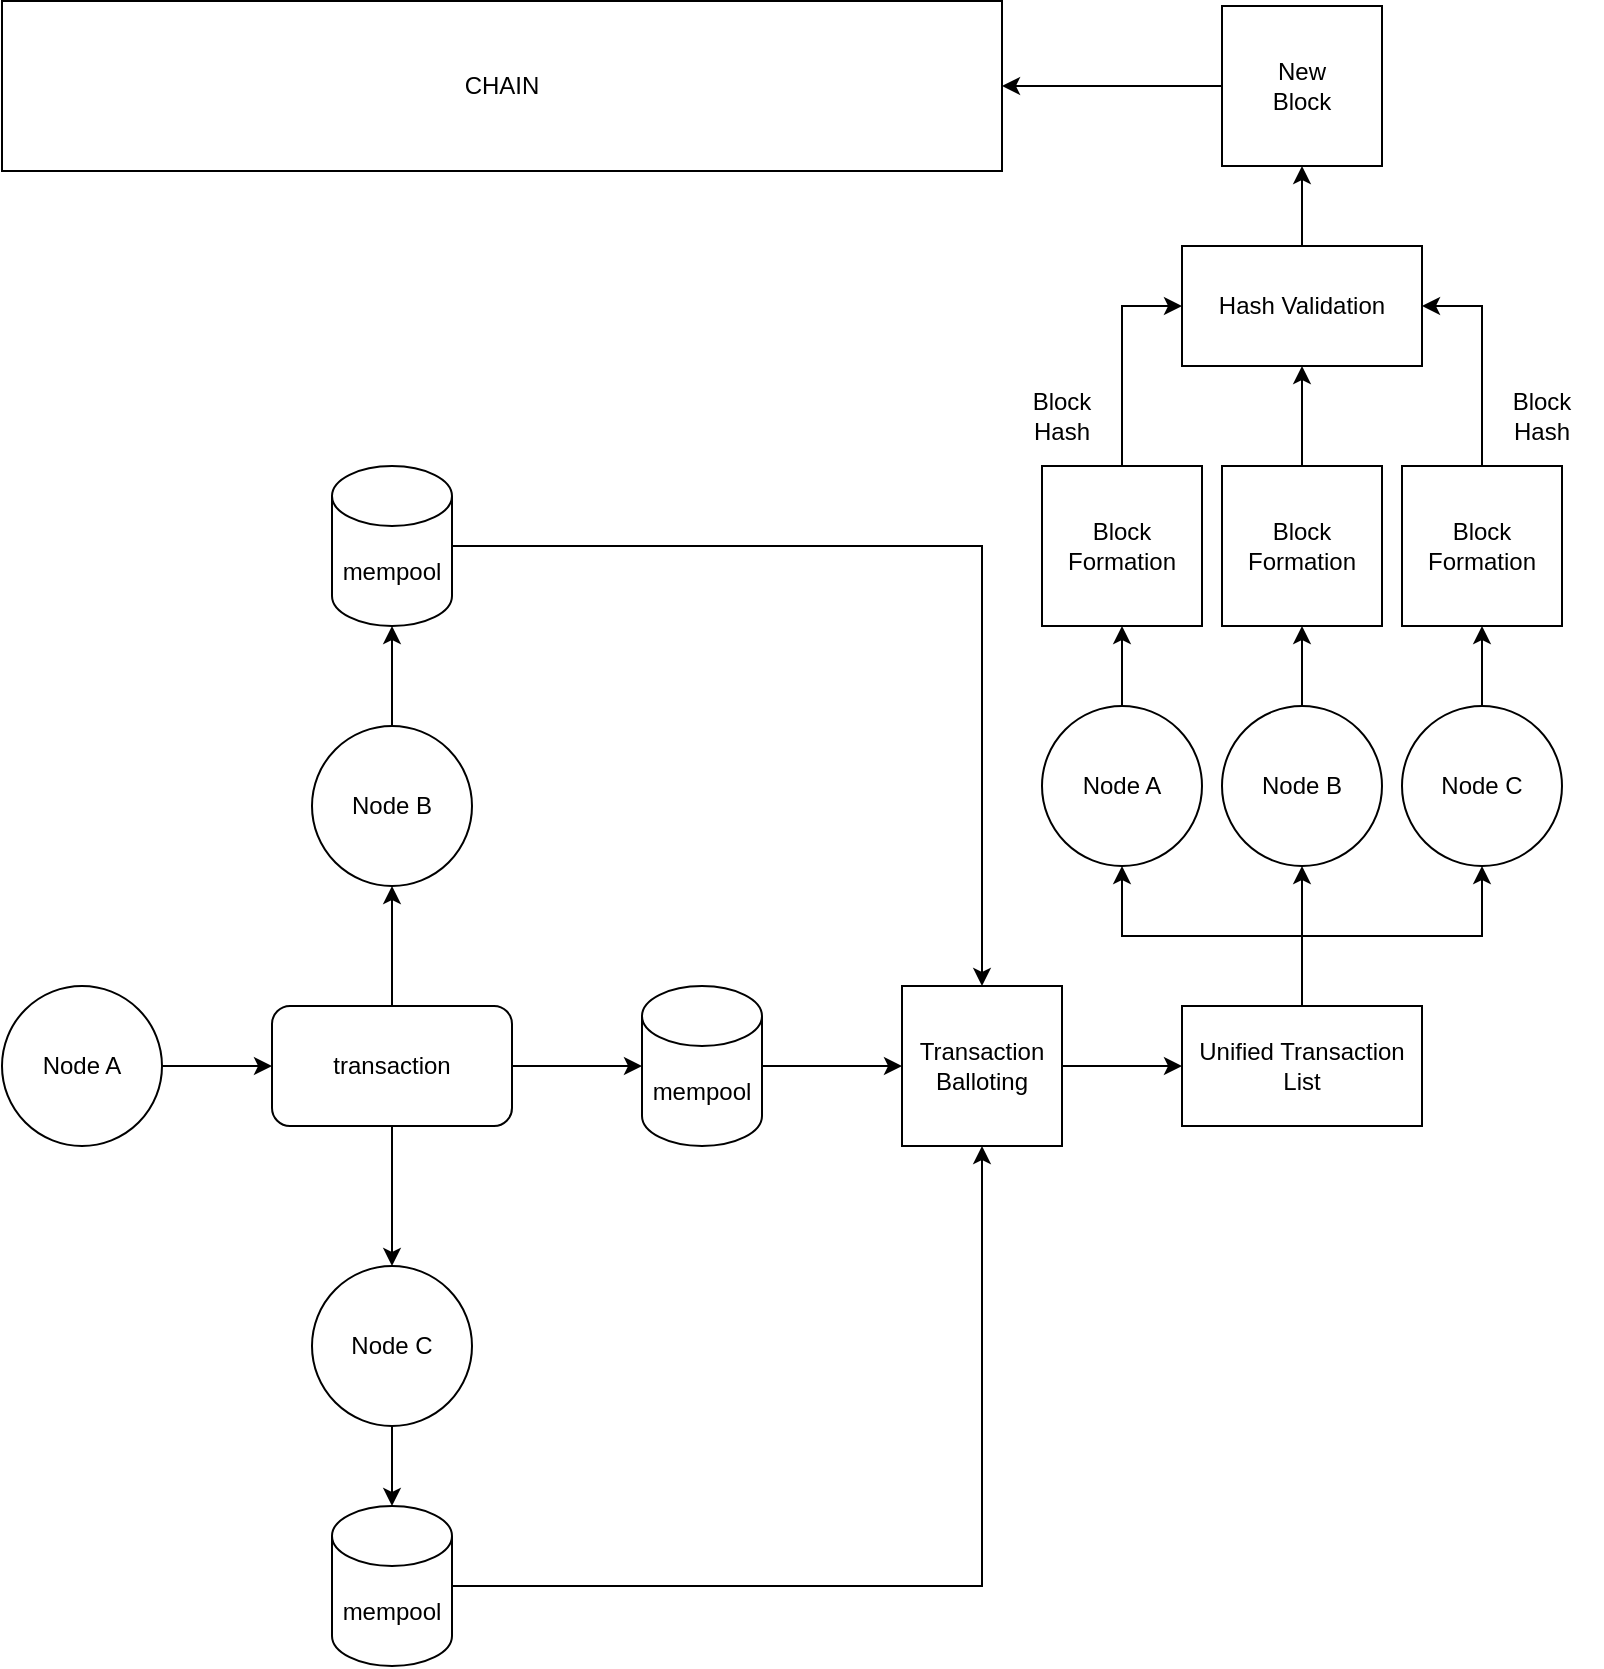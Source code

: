 <mxfile version="22.1.3" type="github">
  <diagram name="Page-1" id="N6Al-tnPbuuCqfEhSpLr">
    <mxGraphModel dx="1588" dy="824" grid="1" gridSize="10" guides="1" tooltips="1" connect="1" arrows="1" fold="1" page="1" pageScale="1" pageWidth="850" pageHeight="1100" math="0" shadow="0">
      <root>
        <mxCell id="0" />
        <mxCell id="1" parent="0" />
        <mxCell id="dOHfjajs9Sj8GZZzcKHE-3" style="edgeStyle=orthogonalEdgeStyle;rounded=0;orthogonalLoop=1;jettySize=auto;html=1;" edge="1" parent="1" source="dOHfjajs9Sj8GZZzcKHE-1" target="dOHfjajs9Sj8GZZzcKHE-2">
          <mxGeometry relative="1" as="geometry" />
        </mxCell>
        <mxCell id="dOHfjajs9Sj8GZZzcKHE-1" value="Node A" style="ellipse;whiteSpace=wrap;html=1;aspect=fixed;" vertex="1" parent="1">
          <mxGeometry x="30" y="625" width="80" height="80" as="geometry" />
        </mxCell>
        <mxCell id="dOHfjajs9Sj8GZZzcKHE-7" style="edgeStyle=orthogonalEdgeStyle;rounded=0;orthogonalLoop=1;jettySize=auto;html=1;entryX=0.5;entryY=1;entryDx=0;entryDy=0;" edge="1" parent="1" source="dOHfjajs9Sj8GZZzcKHE-2" target="dOHfjajs9Sj8GZZzcKHE-4">
          <mxGeometry relative="1" as="geometry" />
        </mxCell>
        <mxCell id="dOHfjajs9Sj8GZZzcKHE-9" style="edgeStyle=orthogonalEdgeStyle;rounded=0;orthogonalLoop=1;jettySize=auto;html=1;entryX=0.5;entryY=0;entryDx=0;entryDy=0;" edge="1" parent="1" source="dOHfjajs9Sj8GZZzcKHE-2" target="dOHfjajs9Sj8GZZzcKHE-8">
          <mxGeometry relative="1" as="geometry" />
        </mxCell>
        <mxCell id="dOHfjajs9Sj8GZZzcKHE-2" value="transaction" style="rounded=1;whiteSpace=wrap;html=1;" vertex="1" parent="1">
          <mxGeometry x="165" y="635" width="120" height="60" as="geometry" />
        </mxCell>
        <mxCell id="dOHfjajs9Sj8GZZzcKHE-11" value="" style="edgeStyle=orthogonalEdgeStyle;rounded=0;orthogonalLoop=1;jettySize=auto;html=1;" edge="1" parent="1" source="dOHfjajs9Sj8GZZzcKHE-4" target="dOHfjajs9Sj8GZZzcKHE-10">
          <mxGeometry relative="1" as="geometry" />
        </mxCell>
        <mxCell id="dOHfjajs9Sj8GZZzcKHE-4" value="Node B" style="ellipse;whiteSpace=wrap;html=1;aspect=fixed;" vertex="1" parent="1">
          <mxGeometry x="185" y="495" width="80" height="80" as="geometry" />
        </mxCell>
        <mxCell id="dOHfjajs9Sj8GZZzcKHE-16" value="" style="edgeStyle=orthogonalEdgeStyle;rounded=0;orthogonalLoop=1;jettySize=auto;html=1;" edge="1" parent="1" source="dOHfjajs9Sj8GZZzcKHE-5" target="dOHfjajs9Sj8GZZzcKHE-14">
          <mxGeometry relative="1" as="geometry" />
        </mxCell>
        <mxCell id="dOHfjajs9Sj8GZZzcKHE-5" value="mempool" style="shape=cylinder3;whiteSpace=wrap;html=1;boundedLbl=1;backgroundOutline=1;size=15;" vertex="1" parent="1">
          <mxGeometry x="350" y="625" width="60" height="80" as="geometry" />
        </mxCell>
        <mxCell id="dOHfjajs9Sj8GZZzcKHE-6" style="edgeStyle=orthogonalEdgeStyle;rounded=0;orthogonalLoop=1;jettySize=auto;html=1;entryX=0;entryY=0.5;entryDx=0;entryDy=0;entryPerimeter=0;" edge="1" parent="1" source="dOHfjajs9Sj8GZZzcKHE-2" target="dOHfjajs9Sj8GZZzcKHE-5">
          <mxGeometry relative="1" as="geometry" />
        </mxCell>
        <mxCell id="dOHfjajs9Sj8GZZzcKHE-13" value="" style="edgeStyle=orthogonalEdgeStyle;rounded=0;orthogonalLoop=1;jettySize=auto;html=1;" edge="1" parent="1" source="dOHfjajs9Sj8GZZzcKHE-8" target="dOHfjajs9Sj8GZZzcKHE-12">
          <mxGeometry relative="1" as="geometry" />
        </mxCell>
        <mxCell id="dOHfjajs9Sj8GZZzcKHE-8" value="Node C" style="ellipse;whiteSpace=wrap;html=1;aspect=fixed;" vertex="1" parent="1">
          <mxGeometry x="185" y="765" width="80" height="80" as="geometry" />
        </mxCell>
        <mxCell id="dOHfjajs9Sj8GZZzcKHE-15" style="edgeStyle=orthogonalEdgeStyle;rounded=0;orthogonalLoop=1;jettySize=auto;html=1;" edge="1" parent="1" source="dOHfjajs9Sj8GZZzcKHE-10" target="dOHfjajs9Sj8GZZzcKHE-14">
          <mxGeometry relative="1" as="geometry" />
        </mxCell>
        <mxCell id="dOHfjajs9Sj8GZZzcKHE-10" value="mempool" style="shape=cylinder3;whiteSpace=wrap;html=1;boundedLbl=1;backgroundOutline=1;size=15;" vertex="1" parent="1">
          <mxGeometry x="195" y="365" width="60" height="80" as="geometry" />
        </mxCell>
        <mxCell id="dOHfjajs9Sj8GZZzcKHE-17" style="edgeStyle=orthogonalEdgeStyle;rounded=0;orthogonalLoop=1;jettySize=auto;html=1;entryX=0.5;entryY=1;entryDx=0;entryDy=0;" edge="1" parent="1" source="dOHfjajs9Sj8GZZzcKHE-12" target="dOHfjajs9Sj8GZZzcKHE-14">
          <mxGeometry relative="1" as="geometry" />
        </mxCell>
        <mxCell id="dOHfjajs9Sj8GZZzcKHE-12" value="mempool" style="shape=cylinder3;whiteSpace=wrap;html=1;boundedLbl=1;backgroundOutline=1;size=15;" vertex="1" parent="1">
          <mxGeometry x="195" y="885" width="60" height="80" as="geometry" />
        </mxCell>
        <mxCell id="dOHfjajs9Sj8GZZzcKHE-19" value="" style="edgeStyle=orthogonalEdgeStyle;rounded=0;orthogonalLoop=1;jettySize=auto;html=1;" edge="1" parent="1" source="dOHfjajs9Sj8GZZzcKHE-14" target="dOHfjajs9Sj8GZZzcKHE-18">
          <mxGeometry relative="1" as="geometry" />
        </mxCell>
        <mxCell id="dOHfjajs9Sj8GZZzcKHE-14" value="&lt;div&gt;Transaction Balloting&lt;/div&gt;" style="whiteSpace=wrap;html=1;aspect=fixed;" vertex="1" parent="1">
          <mxGeometry x="480" y="625" width="80" height="80" as="geometry" />
        </mxCell>
        <mxCell id="dOHfjajs9Sj8GZZzcKHE-27" style="edgeStyle=orthogonalEdgeStyle;rounded=0;orthogonalLoop=1;jettySize=auto;html=1;entryX=0.5;entryY=1;entryDx=0;entryDy=0;" edge="1" parent="1" source="dOHfjajs9Sj8GZZzcKHE-18" target="dOHfjajs9Sj8GZZzcKHE-20">
          <mxGeometry relative="1" as="geometry" />
        </mxCell>
        <mxCell id="dOHfjajs9Sj8GZZzcKHE-28" style="edgeStyle=orthogonalEdgeStyle;rounded=0;orthogonalLoop=1;jettySize=auto;html=1;entryX=0.5;entryY=1;entryDx=0;entryDy=0;" edge="1" parent="1" source="dOHfjajs9Sj8GZZzcKHE-18" target="dOHfjajs9Sj8GZZzcKHE-22">
          <mxGeometry relative="1" as="geometry" />
        </mxCell>
        <mxCell id="dOHfjajs9Sj8GZZzcKHE-29" style="edgeStyle=orthogonalEdgeStyle;rounded=0;orthogonalLoop=1;jettySize=auto;html=1;entryX=0.5;entryY=1;entryDx=0;entryDy=0;" edge="1" parent="1" source="dOHfjajs9Sj8GZZzcKHE-18" target="dOHfjajs9Sj8GZZzcKHE-21">
          <mxGeometry relative="1" as="geometry" />
        </mxCell>
        <mxCell id="dOHfjajs9Sj8GZZzcKHE-18" value="Unified Transaction&lt;br&gt;List" style="whiteSpace=wrap;html=1;" vertex="1" parent="1">
          <mxGeometry x="620" y="635" width="120" height="60" as="geometry" />
        </mxCell>
        <mxCell id="dOHfjajs9Sj8GZZzcKHE-31" value="" style="edgeStyle=orthogonalEdgeStyle;rounded=0;orthogonalLoop=1;jettySize=auto;html=1;" edge="1" parent="1" source="dOHfjajs9Sj8GZZzcKHE-20" target="dOHfjajs9Sj8GZZzcKHE-30">
          <mxGeometry relative="1" as="geometry" />
        </mxCell>
        <mxCell id="dOHfjajs9Sj8GZZzcKHE-20" value="Node A" style="ellipse;whiteSpace=wrap;html=1;aspect=fixed;" vertex="1" parent="1">
          <mxGeometry x="550" y="485" width="80" height="80" as="geometry" />
        </mxCell>
        <mxCell id="dOHfjajs9Sj8GZZzcKHE-35" value="" style="edgeStyle=orthogonalEdgeStyle;rounded=0;orthogonalLoop=1;jettySize=auto;html=1;" edge="1" parent="1" source="dOHfjajs9Sj8GZZzcKHE-21" target="dOHfjajs9Sj8GZZzcKHE-34">
          <mxGeometry relative="1" as="geometry" />
        </mxCell>
        <mxCell id="dOHfjajs9Sj8GZZzcKHE-21" value="Node C" style="ellipse;whiteSpace=wrap;html=1;aspect=fixed;" vertex="1" parent="1">
          <mxGeometry x="730" y="485" width="80" height="80" as="geometry" />
        </mxCell>
        <mxCell id="dOHfjajs9Sj8GZZzcKHE-33" value="" style="edgeStyle=orthogonalEdgeStyle;rounded=0;orthogonalLoop=1;jettySize=auto;html=1;" edge="1" parent="1" source="dOHfjajs9Sj8GZZzcKHE-22" target="dOHfjajs9Sj8GZZzcKHE-32">
          <mxGeometry relative="1" as="geometry" />
        </mxCell>
        <mxCell id="dOHfjajs9Sj8GZZzcKHE-22" value="Node B" style="ellipse;whiteSpace=wrap;html=1;aspect=fixed;" vertex="1" parent="1">
          <mxGeometry x="640" y="485" width="80" height="80" as="geometry" />
        </mxCell>
        <mxCell id="dOHfjajs9Sj8GZZzcKHE-40" style="edgeStyle=orthogonalEdgeStyle;rounded=0;orthogonalLoop=1;jettySize=auto;html=1;entryX=0;entryY=0.5;entryDx=0;entryDy=0;" edge="1" parent="1" source="dOHfjajs9Sj8GZZzcKHE-30" target="dOHfjajs9Sj8GZZzcKHE-36">
          <mxGeometry relative="1" as="geometry" />
        </mxCell>
        <mxCell id="dOHfjajs9Sj8GZZzcKHE-30" value="Block&lt;br&gt;Formation" style="whiteSpace=wrap;html=1;aspect=fixed;" vertex="1" parent="1">
          <mxGeometry x="550" y="365" width="80" height="80" as="geometry" />
        </mxCell>
        <mxCell id="dOHfjajs9Sj8GZZzcKHE-41" value="" style="edgeStyle=orthogonalEdgeStyle;rounded=0;orthogonalLoop=1;jettySize=auto;html=1;" edge="1" parent="1" source="dOHfjajs9Sj8GZZzcKHE-32" target="dOHfjajs9Sj8GZZzcKHE-36">
          <mxGeometry relative="1" as="geometry" />
        </mxCell>
        <mxCell id="dOHfjajs9Sj8GZZzcKHE-32" value="Block&lt;br style=&quot;border-color: var(--border-color);&quot;&gt;Formation" style="whiteSpace=wrap;html=1;aspect=fixed;" vertex="1" parent="1">
          <mxGeometry x="640" y="365" width="80" height="80" as="geometry" />
        </mxCell>
        <mxCell id="dOHfjajs9Sj8GZZzcKHE-42" style="edgeStyle=orthogonalEdgeStyle;rounded=0;orthogonalLoop=1;jettySize=auto;html=1;entryX=1;entryY=0.5;entryDx=0;entryDy=0;" edge="1" parent="1" source="dOHfjajs9Sj8GZZzcKHE-34" target="dOHfjajs9Sj8GZZzcKHE-36">
          <mxGeometry relative="1" as="geometry" />
        </mxCell>
        <mxCell id="dOHfjajs9Sj8GZZzcKHE-34" value="Block&lt;br style=&quot;border-color: var(--border-color);&quot;&gt;Formation" style="whiteSpace=wrap;html=1;aspect=fixed;" vertex="1" parent="1">
          <mxGeometry x="730" y="365" width="80" height="80" as="geometry" />
        </mxCell>
        <mxCell id="dOHfjajs9Sj8GZZzcKHE-46" value="" style="edgeStyle=orthogonalEdgeStyle;rounded=0;orthogonalLoop=1;jettySize=auto;html=1;" edge="1" parent="1" source="dOHfjajs9Sj8GZZzcKHE-36" target="dOHfjajs9Sj8GZZzcKHE-45">
          <mxGeometry relative="1" as="geometry" />
        </mxCell>
        <mxCell id="dOHfjajs9Sj8GZZzcKHE-36" value="Hash Validation" style="whiteSpace=wrap;html=1;" vertex="1" parent="1">
          <mxGeometry x="620" y="255" width="120" height="60" as="geometry" />
        </mxCell>
        <mxCell id="dOHfjajs9Sj8GZZzcKHE-43" value="Block&lt;br&gt;Hash" style="text;html=1;strokeColor=none;fillColor=none;align=center;verticalAlign=middle;whiteSpace=wrap;rounded=0;" vertex="1" parent="1">
          <mxGeometry x="770" y="325" width="60" height="30" as="geometry" />
        </mxCell>
        <mxCell id="dOHfjajs9Sj8GZZzcKHE-44" value="Block&lt;br&gt;Hash" style="text;html=1;strokeColor=none;fillColor=none;align=center;verticalAlign=middle;whiteSpace=wrap;rounded=0;" vertex="1" parent="1">
          <mxGeometry x="530" y="325" width="60" height="30" as="geometry" />
        </mxCell>
        <mxCell id="dOHfjajs9Sj8GZZzcKHE-48" value="" style="edgeStyle=orthogonalEdgeStyle;rounded=0;orthogonalLoop=1;jettySize=auto;html=1;" edge="1" parent="1" source="dOHfjajs9Sj8GZZzcKHE-45" target="dOHfjajs9Sj8GZZzcKHE-47">
          <mxGeometry relative="1" as="geometry" />
        </mxCell>
        <mxCell id="dOHfjajs9Sj8GZZzcKHE-45" value="New&lt;br&gt;Block" style="whiteSpace=wrap;html=1;aspect=fixed;" vertex="1" parent="1">
          <mxGeometry x="640" y="135" width="80" height="80" as="geometry" />
        </mxCell>
        <mxCell id="dOHfjajs9Sj8GZZzcKHE-47" value="CHAIN" style="rounded=0;whiteSpace=wrap;html=1;" vertex="1" parent="1">
          <mxGeometry x="30" y="132.5" width="500" height="85" as="geometry" />
        </mxCell>
      </root>
    </mxGraphModel>
  </diagram>
</mxfile>
